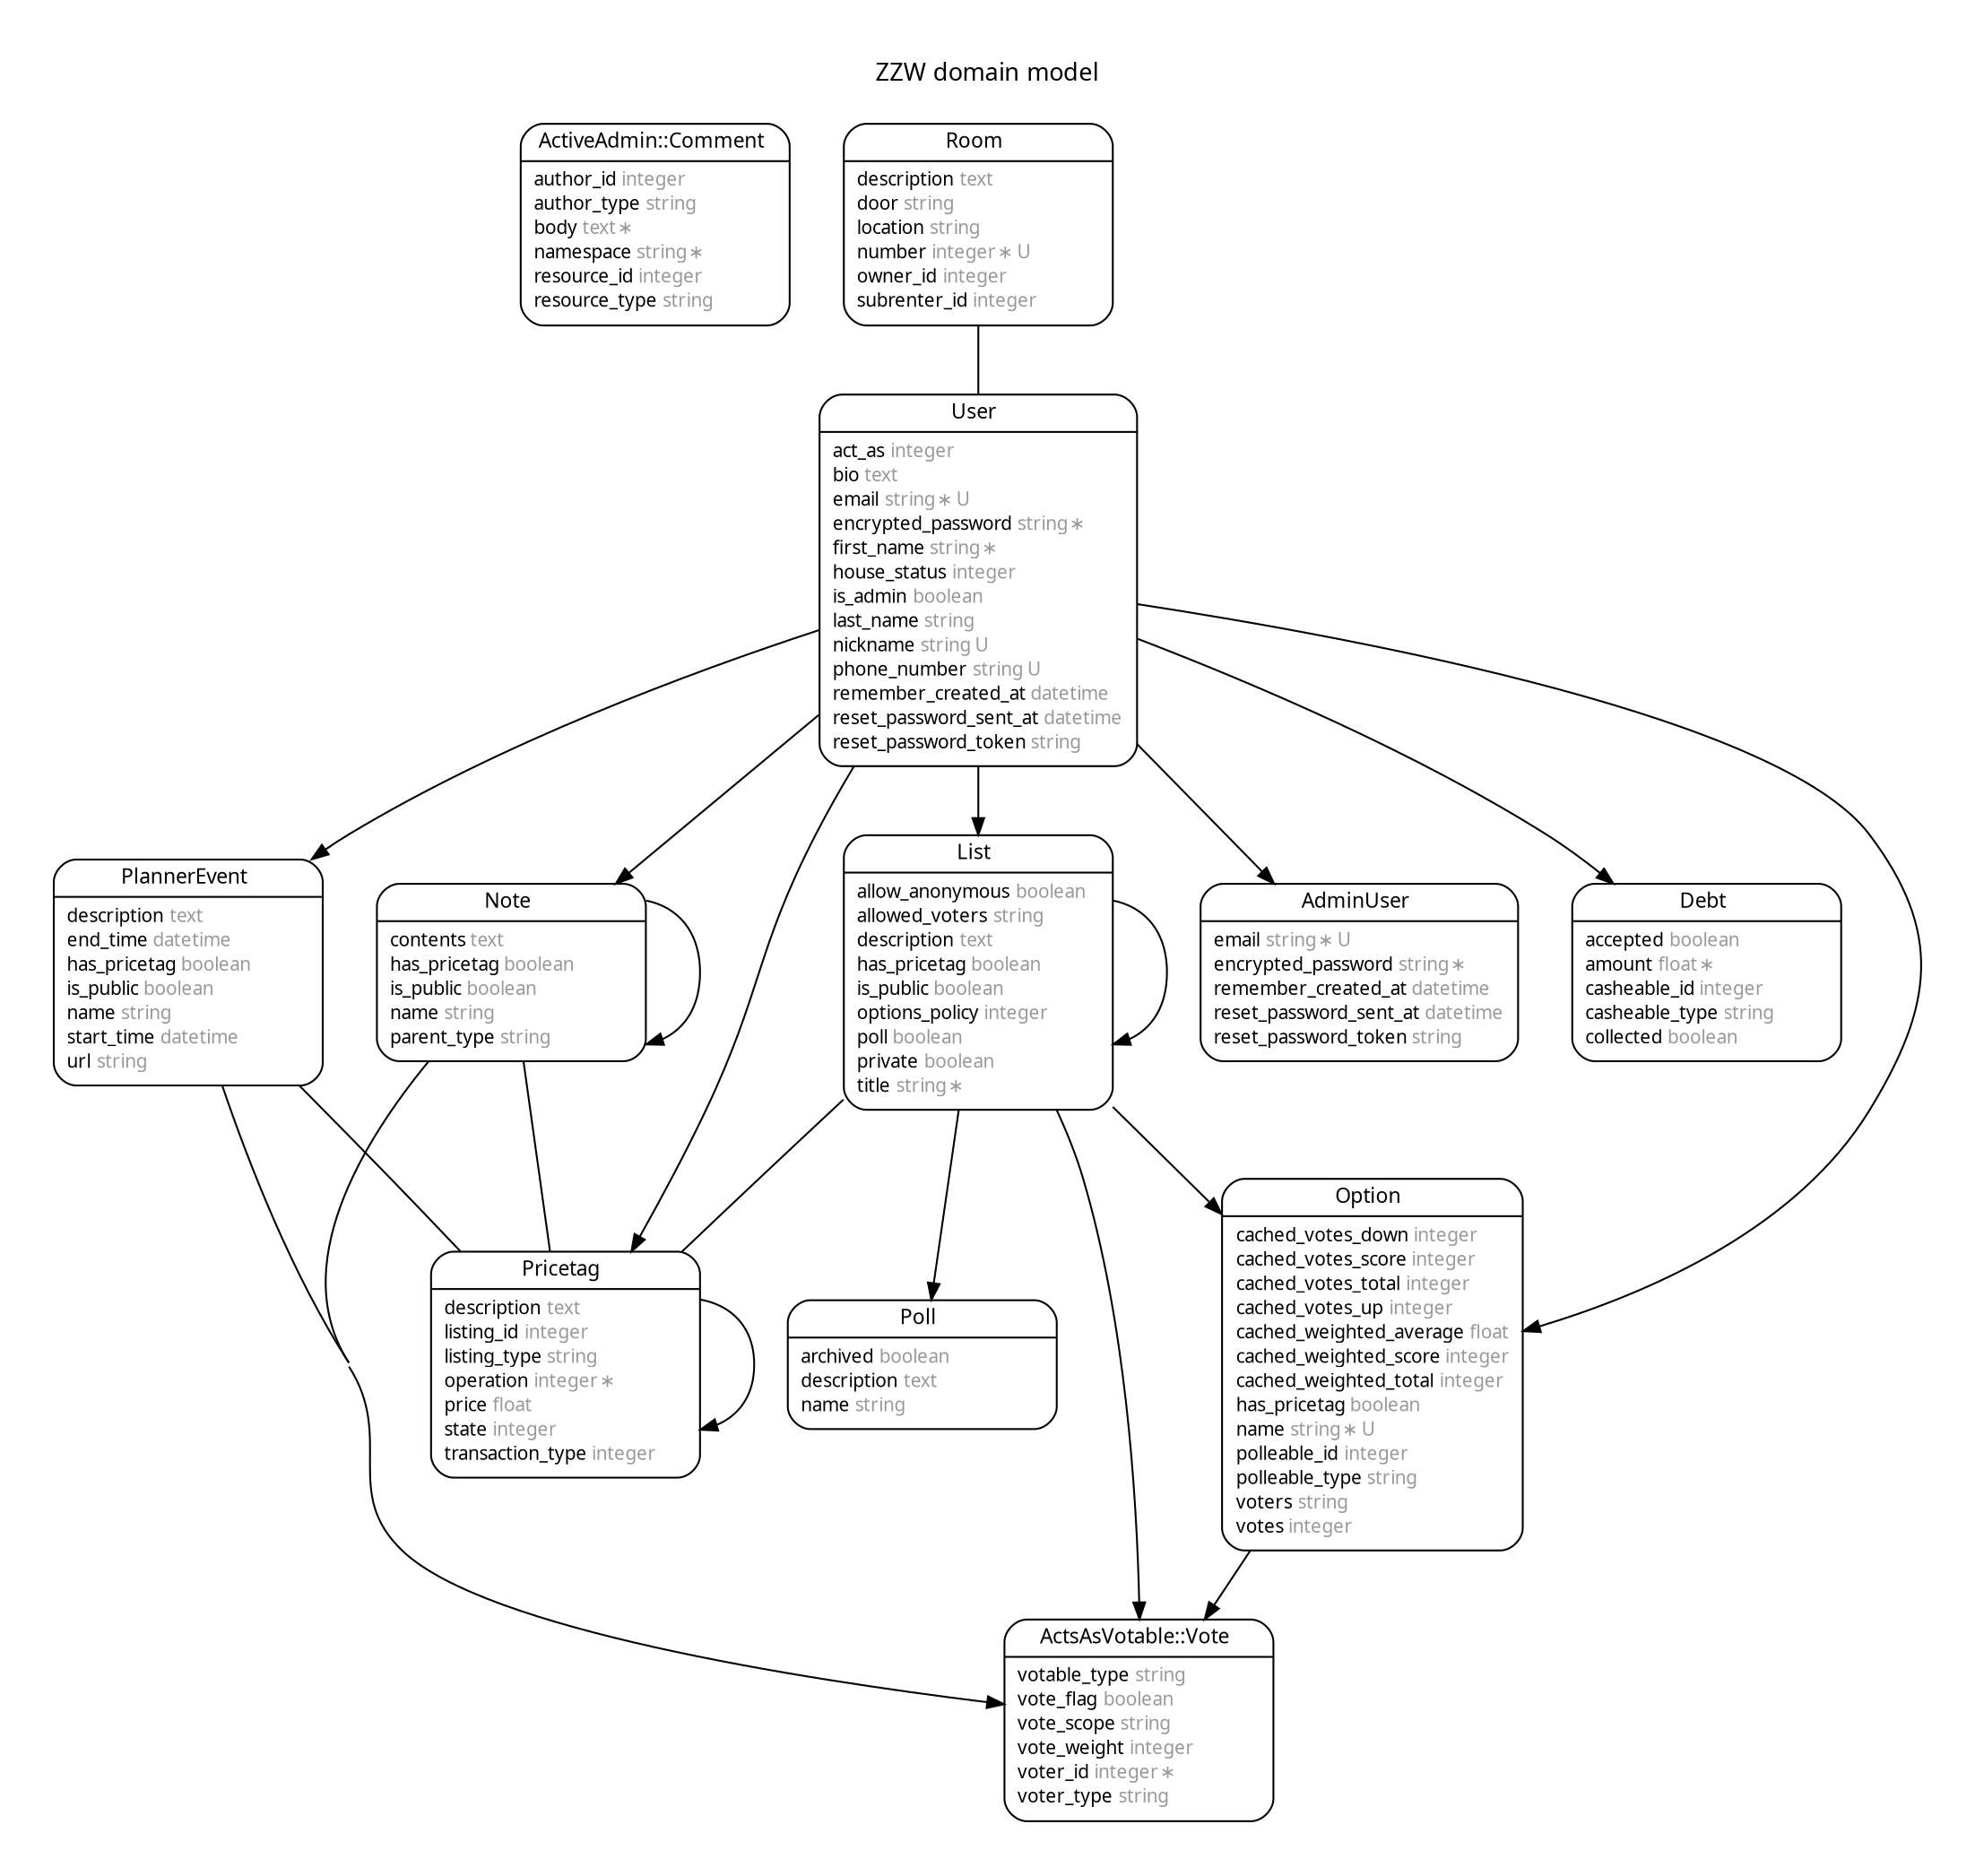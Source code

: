 digraph ZZW {
rankdir = "LR";
ranksep = "0.5";
nodesep = "0.4";
pad = "0.4,0.4";
margin = "0,0";
concentrate = "true";
labelloc = "t";
fontsize = "13";
fontname = "Arial BoldMT";
splines = "spline";
node[ shape  =  "Mrecord" , fontsize  =  "10" , fontname  =  "ArialMT" , margin  =  "0.07,0.05" , penwidth  =  "1.0"];
edge[ fontname  =  "ArialMT" , fontsize  =  "7" , dir  =  "both" , arrowsize  =  "0.9" , penwidth  =  "1.0" , labelangle  =  "32" , labeldistance  =  "1.8"];
rankdir = "TB";
label = "ZZW domain model\n\n";
"m_ActiveAdmin::Comment" [label = <{<table border="0" align="center" cellspacing="0.5" cellpadding="0" width="134">
  <tr><td align="center" valign="bottom" width="130"><font face="Arial BoldMT" point-size="11">ActiveAdmin::Comment</font></td></tr>
</table>
|
<table border="0" align="left" cellspacing="2" cellpadding="0" width="134">
  <tr><td align="left" width="130" port="author_id">author_id <font face="Arial ItalicMT" color="grey60">integer</font></td></tr>
  <tr><td align="left" width="130" port="author_type">author_type <font face="Arial ItalicMT" color="grey60">string</font></td></tr>
  <tr><td align="left" width="130" port="body">body <font face="Arial ItalicMT" color="grey60">text ∗</font></td></tr>
  <tr><td align="left" width="130" port="namespace">namespace <font face="Arial ItalicMT" color="grey60">string ∗</font></td></tr>
  <tr><td align="left" width="130" port="resource_id">resource_id <font face="Arial ItalicMT" color="grey60">integer</font></td></tr>
  <tr><td align="left" width="130" port="resource_type">resource_type <font face="Arial ItalicMT" color="grey60">string</font></td></tr>
</table>
}>];
"m_ActsAsVotable::Vote" [label = <{<table border="0" align="center" cellspacing="0.5" cellpadding="0" width="134">
  <tr><td align="center" valign="bottom" width="130"><font face="Arial BoldMT" point-size="11">ActsAsVotable::Vote</font></td></tr>
</table>
|
<table border="0" align="left" cellspacing="2" cellpadding="0" width="134">
  <tr><td align="left" width="130" port="votable_type">votable_type <font face="Arial ItalicMT" color="grey60">string</font></td></tr>
  <tr><td align="left" width="130" port="vote_flag">vote_flag <font face="Arial ItalicMT" color="grey60">boolean</font></td></tr>
  <tr><td align="left" width="130" port="vote_scope">vote_scope <font face="Arial ItalicMT" color="grey60">string</font></td></tr>
  <tr><td align="left" width="130" port="vote_weight">vote_weight <font face="Arial ItalicMT" color="grey60">integer</font></td></tr>
  <tr><td align="left" width="130" port="voter_id">voter_id <font face="Arial ItalicMT" color="grey60">integer ∗</font></td></tr>
  <tr><td align="left" width="130" port="voter_type">voter_type <font face="Arial ItalicMT" color="grey60">string</font></td></tr>
</table>
}>];
m_AdminUser [label = <{<table border="0" align="center" cellspacing="0.5" cellpadding="0" width="134">
  <tr><td align="center" valign="bottom" width="130"><font face="Arial BoldMT" point-size="11">AdminUser</font></td></tr>
</table>
|
<table border="0" align="left" cellspacing="2" cellpadding="0" width="134">
  <tr><td align="left" width="130" port="email">email <font face="Arial ItalicMT" color="grey60">string ∗ U</font></td></tr>
  <tr><td align="left" width="130" port="encrypted_password">encrypted_password <font face="Arial ItalicMT" color="grey60">string ∗</font></td></tr>
  <tr><td align="left" width="130" port="remember_created_at">remember_created_at <font face="Arial ItalicMT" color="grey60">datetime</font></td></tr>
  <tr><td align="left" width="130" port="reset_password_sent_at">reset_password_sent_at <font face="Arial ItalicMT" color="grey60">datetime</font></td></tr>
  <tr><td align="left" width="130" port="reset_password_token">reset_password_token <font face="Arial ItalicMT" color="grey60">string</font></td></tr>
</table>
}>];
m_Debt [label = <{<table border="0" align="center" cellspacing="0.5" cellpadding="0" width="134">
  <tr><td align="center" valign="bottom" width="130"><font face="Arial BoldMT" point-size="11">Debt</font></td></tr>
</table>
|
<table border="0" align="left" cellspacing="2" cellpadding="0" width="134">
  <tr><td align="left" width="130" port="accepted">accepted <font face="Arial ItalicMT" color="grey60">boolean</font></td></tr>
  <tr><td align="left" width="130" port="amount">amount <font face="Arial ItalicMT" color="grey60">float ∗</font></td></tr>
  <tr><td align="left" width="130" port="casheable_id">casheable_id <font face="Arial ItalicMT" color="grey60">integer</font></td></tr>
  <tr><td align="left" width="130" port="casheable_type">casheable_type <font face="Arial ItalicMT" color="grey60">string</font></td></tr>
  <tr><td align="left" width="130" port="collected">collected <font face="Arial ItalicMT" color="grey60">boolean</font></td></tr>
</table>
}>];
m_List [label = <{<table border="0" align="center" cellspacing="0.5" cellpadding="0" width="134">
  <tr><td align="center" valign="bottom" width="130"><font face="Arial BoldMT" point-size="11">List</font></td></tr>
</table>
|
<table border="0" align="left" cellspacing="2" cellpadding="0" width="134">
  <tr><td align="left" width="130" port="allow_anonymous">allow_anonymous <font face="Arial ItalicMT" color="grey60">boolean</font></td></tr>
  <tr><td align="left" width="130" port="allowed_voters">allowed_voters <font face="Arial ItalicMT" color="grey60">string</font></td></tr>
  <tr><td align="left" width="130" port="description">description <font face="Arial ItalicMT" color="grey60">text</font></td></tr>
  <tr><td align="left" width="130" port="has_pricetag">has_pricetag <font face="Arial ItalicMT" color="grey60">boolean</font></td></tr>
  <tr><td align="left" width="130" port="is_public">is_public <font face="Arial ItalicMT" color="grey60">boolean</font></td></tr>
  <tr><td align="left" width="130" port="options_policy">options_policy <font face="Arial ItalicMT" color="grey60">integer</font></td></tr>
  <tr><td align="left" width="130" port="poll">poll <font face="Arial ItalicMT" color="grey60">boolean</font></td></tr>
  <tr><td align="left" width="130" port="private">private <font face="Arial ItalicMT" color="grey60">boolean</font></td></tr>
  <tr><td align="left" width="130" port="title">title <font face="Arial ItalicMT" color="grey60">string ∗</font></td></tr>
</table>
}>];
m_Note [label = <{<table border="0" align="center" cellspacing="0.5" cellpadding="0" width="134">
  <tr><td align="center" valign="bottom" width="130"><font face="Arial BoldMT" point-size="11">Note</font></td></tr>
</table>
|
<table border="0" align="left" cellspacing="2" cellpadding="0" width="134">
  <tr><td align="left" width="130" port="contents">contents <font face="Arial ItalicMT" color="grey60">text</font></td></tr>
  <tr><td align="left" width="130" port="has_pricetag">has_pricetag <font face="Arial ItalicMT" color="grey60">boolean</font></td></tr>
  <tr><td align="left" width="130" port="is_public">is_public <font face="Arial ItalicMT" color="grey60">boolean</font></td></tr>
  <tr><td align="left" width="130" port="name">name <font face="Arial ItalicMT" color="grey60">string</font></td></tr>
  <tr><td align="left" width="130" port="parent_type">parent_type <font face="Arial ItalicMT" color="grey60">string</font></td></tr>
</table>
}>];
m_Option [label = <{<table border="0" align="center" cellspacing="0.5" cellpadding="0" width="134">
  <tr><td align="center" valign="bottom" width="130"><font face="Arial BoldMT" point-size="11">Option</font></td></tr>
</table>
|
<table border="0" align="left" cellspacing="2" cellpadding="0" width="134">
  <tr><td align="left" width="130" port="cached_votes_down">cached_votes_down <font face="Arial ItalicMT" color="grey60">integer</font></td></tr>
  <tr><td align="left" width="130" port="cached_votes_score">cached_votes_score <font face="Arial ItalicMT" color="grey60">integer</font></td></tr>
  <tr><td align="left" width="130" port="cached_votes_total">cached_votes_total <font face="Arial ItalicMT" color="grey60">integer</font></td></tr>
  <tr><td align="left" width="130" port="cached_votes_up">cached_votes_up <font face="Arial ItalicMT" color="grey60">integer</font></td></tr>
  <tr><td align="left" width="130" port="cached_weighted_average">cached_weighted_average <font face="Arial ItalicMT" color="grey60">float</font></td></tr>
  <tr><td align="left" width="130" port="cached_weighted_score">cached_weighted_score <font face="Arial ItalicMT" color="grey60">integer</font></td></tr>
  <tr><td align="left" width="130" port="cached_weighted_total">cached_weighted_total <font face="Arial ItalicMT" color="grey60">integer</font></td></tr>
  <tr><td align="left" width="130" port="has_pricetag">has_pricetag <font face="Arial ItalicMT" color="grey60">boolean</font></td></tr>
  <tr><td align="left" width="130" port="name">name <font face="Arial ItalicMT" color="grey60">string ∗ U</font></td></tr>
  <tr><td align="left" width="130" port="polleable_id">polleable_id <font face="Arial ItalicMT" color="grey60">integer</font></td></tr>
  <tr><td align="left" width="130" port="polleable_type">polleable_type <font face="Arial ItalicMT" color="grey60">string</font></td></tr>
  <tr><td align="left" width="130" port="voters">voters <font face="Arial ItalicMT" color="grey60">string</font></td></tr>
  <tr><td align="left" width="130" port="votes">votes <font face="Arial ItalicMT" color="grey60">integer</font></td></tr>
</table>
}>];
m_PlannerEvent [label = <{<table border="0" align="center" cellspacing="0.5" cellpadding="0" width="134">
  <tr><td align="center" valign="bottom" width="130"><font face="Arial BoldMT" point-size="11">PlannerEvent</font></td></tr>
</table>
|
<table border="0" align="left" cellspacing="2" cellpadding="0" width="134">
  <tr><td align="left" width="130" port="description">description <font face="Arial ItalicMT" color="grey60">text</font></td></tr>
  <tr><td align="left" width="130" port="end_time">end_time <font face="Arial ItalicMT" color="grey60">datetime</font></td></tr>
  <tr><td align="left" width="130" port="has_pricetag">has_pricetag <font face="Arial ItalicMT" color="grey60">boolean</font></td></tr>
  <tr><td align="left" width="130" port="is_public">is_public <font face="Arial ItalicMT" color="grey60">boolean</font></td></tr>
  <tr><td align="left" width="130" port="name">name <font face="Arial ItalicMT" color="grey60">string</font></td></tr>
  <tr><td align="left" width="130" port="start_time">start_time <font face="Arial ItalicMT" color="grey60">datetime</font></td></tr>
  <tr><td align="left" width="130" port="url">url <font face="Arial ItalicMT" color="grey60">string</font></td></tr>
</table>
}>];
m_Poll [label = <{<table border="0" align="center" cellspacing="0.5" cellpadding="0" width="134">
  <tr><td align="center" valign="bottom" width="130"><font face="Arial BoldMT" point-size="11">Poll</font></td></tr>
</table>
|
<table border="0" align="left" cellspacing="2" cellpadding="0" width="134">
  <tr><td align="left" width="130" port="archived">archived <font face="Arial ItalicMT" color="grey60">boolean</font></td></tr>
  <tr><td align="left" width="130" port="description">description <font face="Arial ItalicMT" color="grey60">text</font></td></tr>
  <tr><td align="left" width="130" port="name">name <font face="Arial ItalicMT" color="grey60">string</font></td></tr>
</table>
}>];
m_Pricetag [label = <{<table border="0" align="center" cellspacing="0.5" cellpadding="0" width="134">
  <tr><td align="center" valign="bottom" width="130"><font face="Arial BoldMT" point-size="11">Pricetag</font></td></tr>
</table>
|
<table border="0" align="left" cellspacing="2" cellpadding="0" width="134">
  <tr><td align="left" width="130" port="description">description <font face="Arial ItalicMT" color="grey60">text</font></td></tr>
  <tr><td align="left" width="130" port="listing_id">listing_id <font face="Arial ItalicMT" color="grey60">integer</font></td></tr>
  <tr><td align="left" width="130" port="listing_type">listing_type <font face="Arial ItalicMT" color="grey60">string</font></td></tr>
  <tr><td align="left" width="130" port="operation">operation <font face="Arial ItalicMT" color="grey60">integer ∗</font></td></tr>
  <tr><td align="left" width="130" port="price">price <font face="Arial ItalicMT" color="grey60">float</font></td></tr>
  <tr><td align="left" width="130" port="state">state <font face="Arial ItalicMT" color="grey60">integer</font></td></tr>
  <tr><td align="left" width="130" port="transaction_type">transaction_type <font face="Arial ItalicMT" color="grey60">integer</font></td></tr>
</table>
}>];
m_Room [label = <{<table border="0" align="center" cellspacing="0.5" cellpadding="0" width="134">
  <tr><td align="center" valign="bottom" width="130"><font face="Arial BoldMT" point-size="11">Room</font></td></tr>
</table>
|
<table border="0" align="left" cellspacing="2" cellpadding="0" width="134">
  <tr><td align="left" width="130" port="description">description <font face="Arial ItalicMT" color="grey60">text</font></td></tr>
  <tr><td align="left" width="130" port="door">door <font face="Arial ItalicMT" color="grey60">string</font></td></tr>
  <tr><td align="left" width="130" port="location">location <font face="Arial ItalicMT" color="grey60">string</font></td></tr>
  <tr><td align="left" width="130" port="number">number <font face="Arial ItalicMT" color="grey60">integer ∗ U</font></td></tr>
  <tr><td align="left" width="130" port="owner_id">owner_id <font face="Arial ItalicMT" color="grey60">integer</font></td></tr>
  <tr><td align="left" width="130" port="subrenter_id">subrenter_id <font face="Arial ItalicMT" color="grey60">integer</font></td></tr>
</table>
}>];
m_User [label = <{<table border="0" align="center" cellspacing="0.5" cellpadding="0" width="134">
  <tr><td align="center" valign="bottom" width="130"><font face="Arial BoldMT" point-size="11">User</font></td></tr>
</table>
|
<table border="0" align="left" cellspacing="2" cellpadding="0" width="134">
  <tr><td align="left" width="130" port="act_as">act_as <font face="Arial ItalicMT" color="grey60">integer</font></td></tr>
  <tr><td align="left" width="130" port="bio">bio <font face="Arial ItalicMT" color="grey60">text</font></td></tr>
  <tr><td align="left" width="130" port="email">email <font face="Arial ItalicMT" color="grey60">string ∗ U</font></td></tr>
  <tr><td align="left" width="130" port="encrypted_password">encrypted_password <font face="Arial ItalicMT" color="grey60">string ∗</font></td></tr>
  <tr><td align="left" width="130" port="first_name">first_name <font face="Arial ItalicMT" color="grey60">string ∗</font></td></tr>
  <tr><td align="left" width="130" port="house_status">house_status <font face="Arial ItalicMT" color="grey60">integer</font></td></tr>
  <tr><td align="left" width="130" port="is_admin">is_admin <font face="Arial ItalicMT" color="grey60">boolean</font></td></tr>
  <tr><td align="left" width="130" port="last_name">last_name <font face="Arial ItalicMT" color="grey60">string</font></td></tr>
  <tr><td align="left" width="130" port="nickname">nickname <font face="Arial ItalicMT" color="grey60">string U</font></td></tr>
  <tr><td align="left" width="130" port="phone_number">phone_number <font face="Arial ItalicMT" color="grey60">string U</font></td></tr>
  <tr><td align="left" width="130" port="remember_created_at">remember_created_at <font face="Arial ItalicMT" color="grey60">datetime</font></td></tr>
  <tr><td align="left" width="130" port="reset_password_sent_at">reset_password_sent_at <font face="Arial ItalicMT" color="grey60">datetime</font></td></tr>
  <tr><td align="left" width="130" port="reset_password_token">reset_password_token <font face="Arial ItalicMT" color="grey60">string</font></td></tr>
</table>
}>];
  m_List -> "m_ActsAsVotable::Vote" [arrowhead = "normal", arrowtail = "none", weight = "1"];
  m_Note -> "m_ActsAsVotable::Vote" [arrowhead = "normal", arrowtail = "none", weight = "1"];
  m_Option -> "m_ActsAsVotable::Vote" [arrowhead = "normal", arrowtail = "none", weight = "1"];
  m_PlannerEvent -> "m_ActsAsVotable::Vote" [arrowhead = "normal", arrowtail = "none", weight = "1"];
  m_User -> m_AdminUser [arrowhead = "normal", arrowtail = "none", weight = "1"];
  m_User -> m_Debt [arrowhead = "normal", arrowtail = "none", weight = "2"];
  m_User -> m_Debt [arrowhead = "normal", arrowtail = "none", weight = "2"];
  m_User -> m_Note [arrowhead = "normal", arrowtail = "none", weight = "2"];
  m_Room -> m_User [arrowhead = "none", arrowtail = "none", weight = "3"];
  m_List -> m_Pricetag [arrowhead = "none", arrowtail = "none", weight = "1"];
  m_List -> m_Pricetag [style = "dotted", arrowhead = "normal", arrowtail = "none", weight = "1", constraint = "false"];
  m_User -> m_List [arrowhead = "normal", arrowtail = "none", weight = "1"];
  m_List -> m_List [arrowhead = "normal", arrowtail = "none", weight = "1"];
  m_List -> m_Option [arrowhead = "normal", arrowtail = "none", weight = "2"];
  m_Note -> m_Pricetag [arrowhead = "none", arrowtail = "none", weight = "1"];
  m_Note -> m_Pricetag [style = "dotted", arrowhead = "normal", arrowtail = "none", weight = "1", constraint = "false"];
  m_Note -> m_Note [arrowhead = "normal", arrowtail = "none", weight = "2"];
  m_User -> m_Option [arrowhead = "normal", arrowtail = "none", weight = "1"];
  m_PlannerEvent -> m_Pricetag [arrowhead = "none", arrowtail = "none", weight = "1"];
  m_PlannerEvent -> m_Pricetag [style = "dotted", arrowhead = "normal", arrowtail = "none", weight = "1", constraint = "false"];
  m_User -> m_PlannerEvent [arrowhead = "normal", arrowtail = "none", weight = "1"];
  m_List -> m_Poll [arrowhead = "normal", arrowtail = "none", weight = "1"];
  m_User -> m_Pricetag [arrowhead = "normal", arrowtail = "none", weight = "1"];
  m_Pricetag -> m_Pricetag [arrowhead = "normal", arrowtail = "none", weight = "1"];
}
